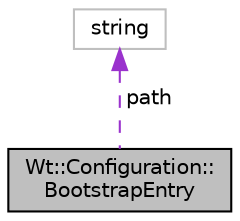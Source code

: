 digraph "Wt::Configuration::BootstrapEntry"
{
 // LATEX_PDF_SIZE
  edge [fontname="Helvetica",fontsize="10",labelfontname="Helvetica",labelfontsize="10"];
  node [fontname="Helvetica",fontsize="10",shape=record];
  Node1 [label="Wt::Configuration::\lBootstrapEntry",height=0.2,width=0.4,color="black", fillcolor="grey75", style="filled", fontcolor="black",tooltip=" "];
  Node2 -> Node1 [dir="back",color="darkorchid3",fontsize="10",style="dashed",label=" path" ];
  Node2 [label="string",height=0.2,width=0.4,color="grey75", fillcolor="white", style="filled",tooltip=" "];
}
